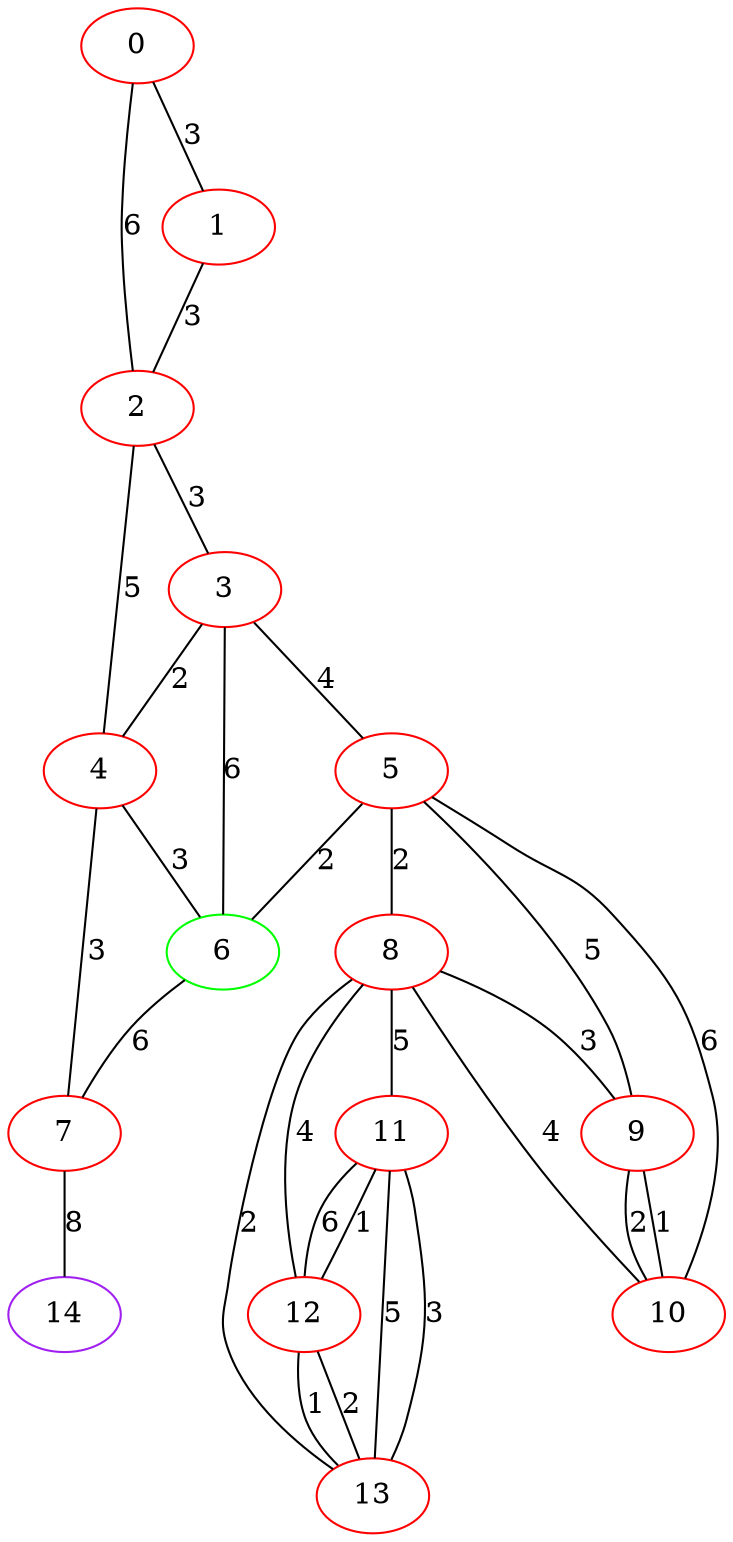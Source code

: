 graph "" {
0 [color=red, weight=1];
1 [color=red, weight=1];
2 [color=red, weight=1];
3 [color=red, weight=1];
4 [color=red, weight=1];
5 [color=red, weight=1];
6 [color=green, weight=2];
7 [color=red, weight=1];
8 [color=red, weight=1];
9 [color=red, weight=1];
10 [color=red, weight=1];
11 [color=red, weight=1];
12 [color=red, weight=1];
13 [color=red, weight=1];
14 [color=purple, weight=4];
0 -- 1  [key=0, label=3];
0 -- 2  [key=0, label=6];
1 -- 2  [key=0, label=3];
2 -- 3  [key=0, label=3];
2 -- 4  [key=0, label=5];
3 -- 4  [key=0, label=2];
3 -- 5  [key=0, label=4];
3 -- 6  [key=0, label=6];
4 -- 6  [key=0, label=3];
4 -- 7  [key=0, label=3];
5 -- 8  [key=0, label=2];
5 -- 9  [key=0, label=5];
5 -- 10  [key=0, label=6];
5 -- 6  [key=0, label=2];
6 -- 7  [key=0, label=6];
7 -- 14  [key=0, label=8];
8 -- 9  [key=0, label=3];
8 -- 10  [key=0, label=4];
8 -- 11  [key=0, label=5];
8 -- 12  [key=0, label=4];
8 -- 13  [key=0, label=2];
9 -- 10  [key=0, label=2];
9 -- 10  [key=1, label=1];
11 -- 12  [key=0, label=6];
11 -- 12  [key=1, label=1];
11 -- 13  [key=0, label=5];
11 -- 13  [key=1, label=3];
12 -- 13  [key=0, label=1];
12 -- 13  [key=1, label=2];
}
